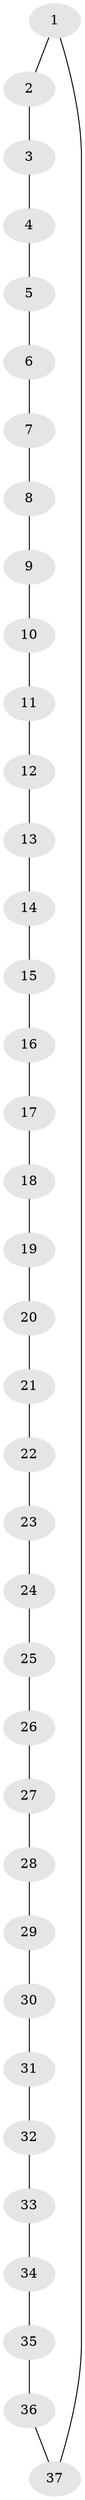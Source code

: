 // original degree distribution, {2: 1.0}
// Generated by graph-tools (version 1.1) at 2025/52/03/04/25 22:52:52]
// undirected, 37 vertices, 37 edges
graph export_dot {
  node [color=gray90,style=filled];
  1;
  2;
  3;
  4;
  5;
  6;
  7;
  8;
  9;
  10;
  11;
  12;
  13;
  14;
  15;
  16;
  17;
  18;
  19;
  20;
  21;
  22;
  23;
  24;
  25;
  26;
  27;
  28;
  29;
  30;
  31;
  32;
  33;
  34;
  35;
  36;
  37;
  1 -- 2 [weight=1.0];
  1 -- 37 [weight=1.0];
  2 -- 3 [weight=1.0];
  3 -- 4 [weight=1.0];
  4 -- 5 [weight=1.0];
  5 -- 6 [weight=1.0];
  6 -- 7 [weight=1.0];
  7 -- 8 [weight=1.0];
  8 -- 9 [weight=1.0];
  9 -- 10 [weight=1.0];
  10 -- 11 [weight=1.0];
  11 -- 12 [weight=1.0];
  12 -- 13 [weight=1.0];
  13 -- 14 [weight=1.0];
  14 -- 15 [weight=1.0];
  15 -- 16 [weight=1.0];
  16 -- 17 [weight=1.0];
  17 -- 18 [weight=1.0];
  18 -- 19 [weight=1.0];
  19 -- 20 [weight=1.0];
  20 -- 21 [weight=1.0];
  21 -- 22 [weight=1.0];
  22 -- 23 [weight=1.0];
  23 -- 24 [weight=1.0];
  24 -- 25 [weight=1.0];
  25 -- 26 [weight=1.0];
  26 -- 27 [weight=1.0];
  27 -- 28 [weight=1.0];
  28 -- 29 [weight=1.0];
  29 -- 30 [weight=1.0];
  30 -- 31 [weight=1.0];
  31 -- 32 [weight=1.0];
  32 -- 33 [weight=1.0];
  33 -- 34 [weight=1.0];
  34 -- 35 [weight=1.0];
  35 -- 36 [weight=1.0];
  36 -- 37 [weight=1.0];
}
